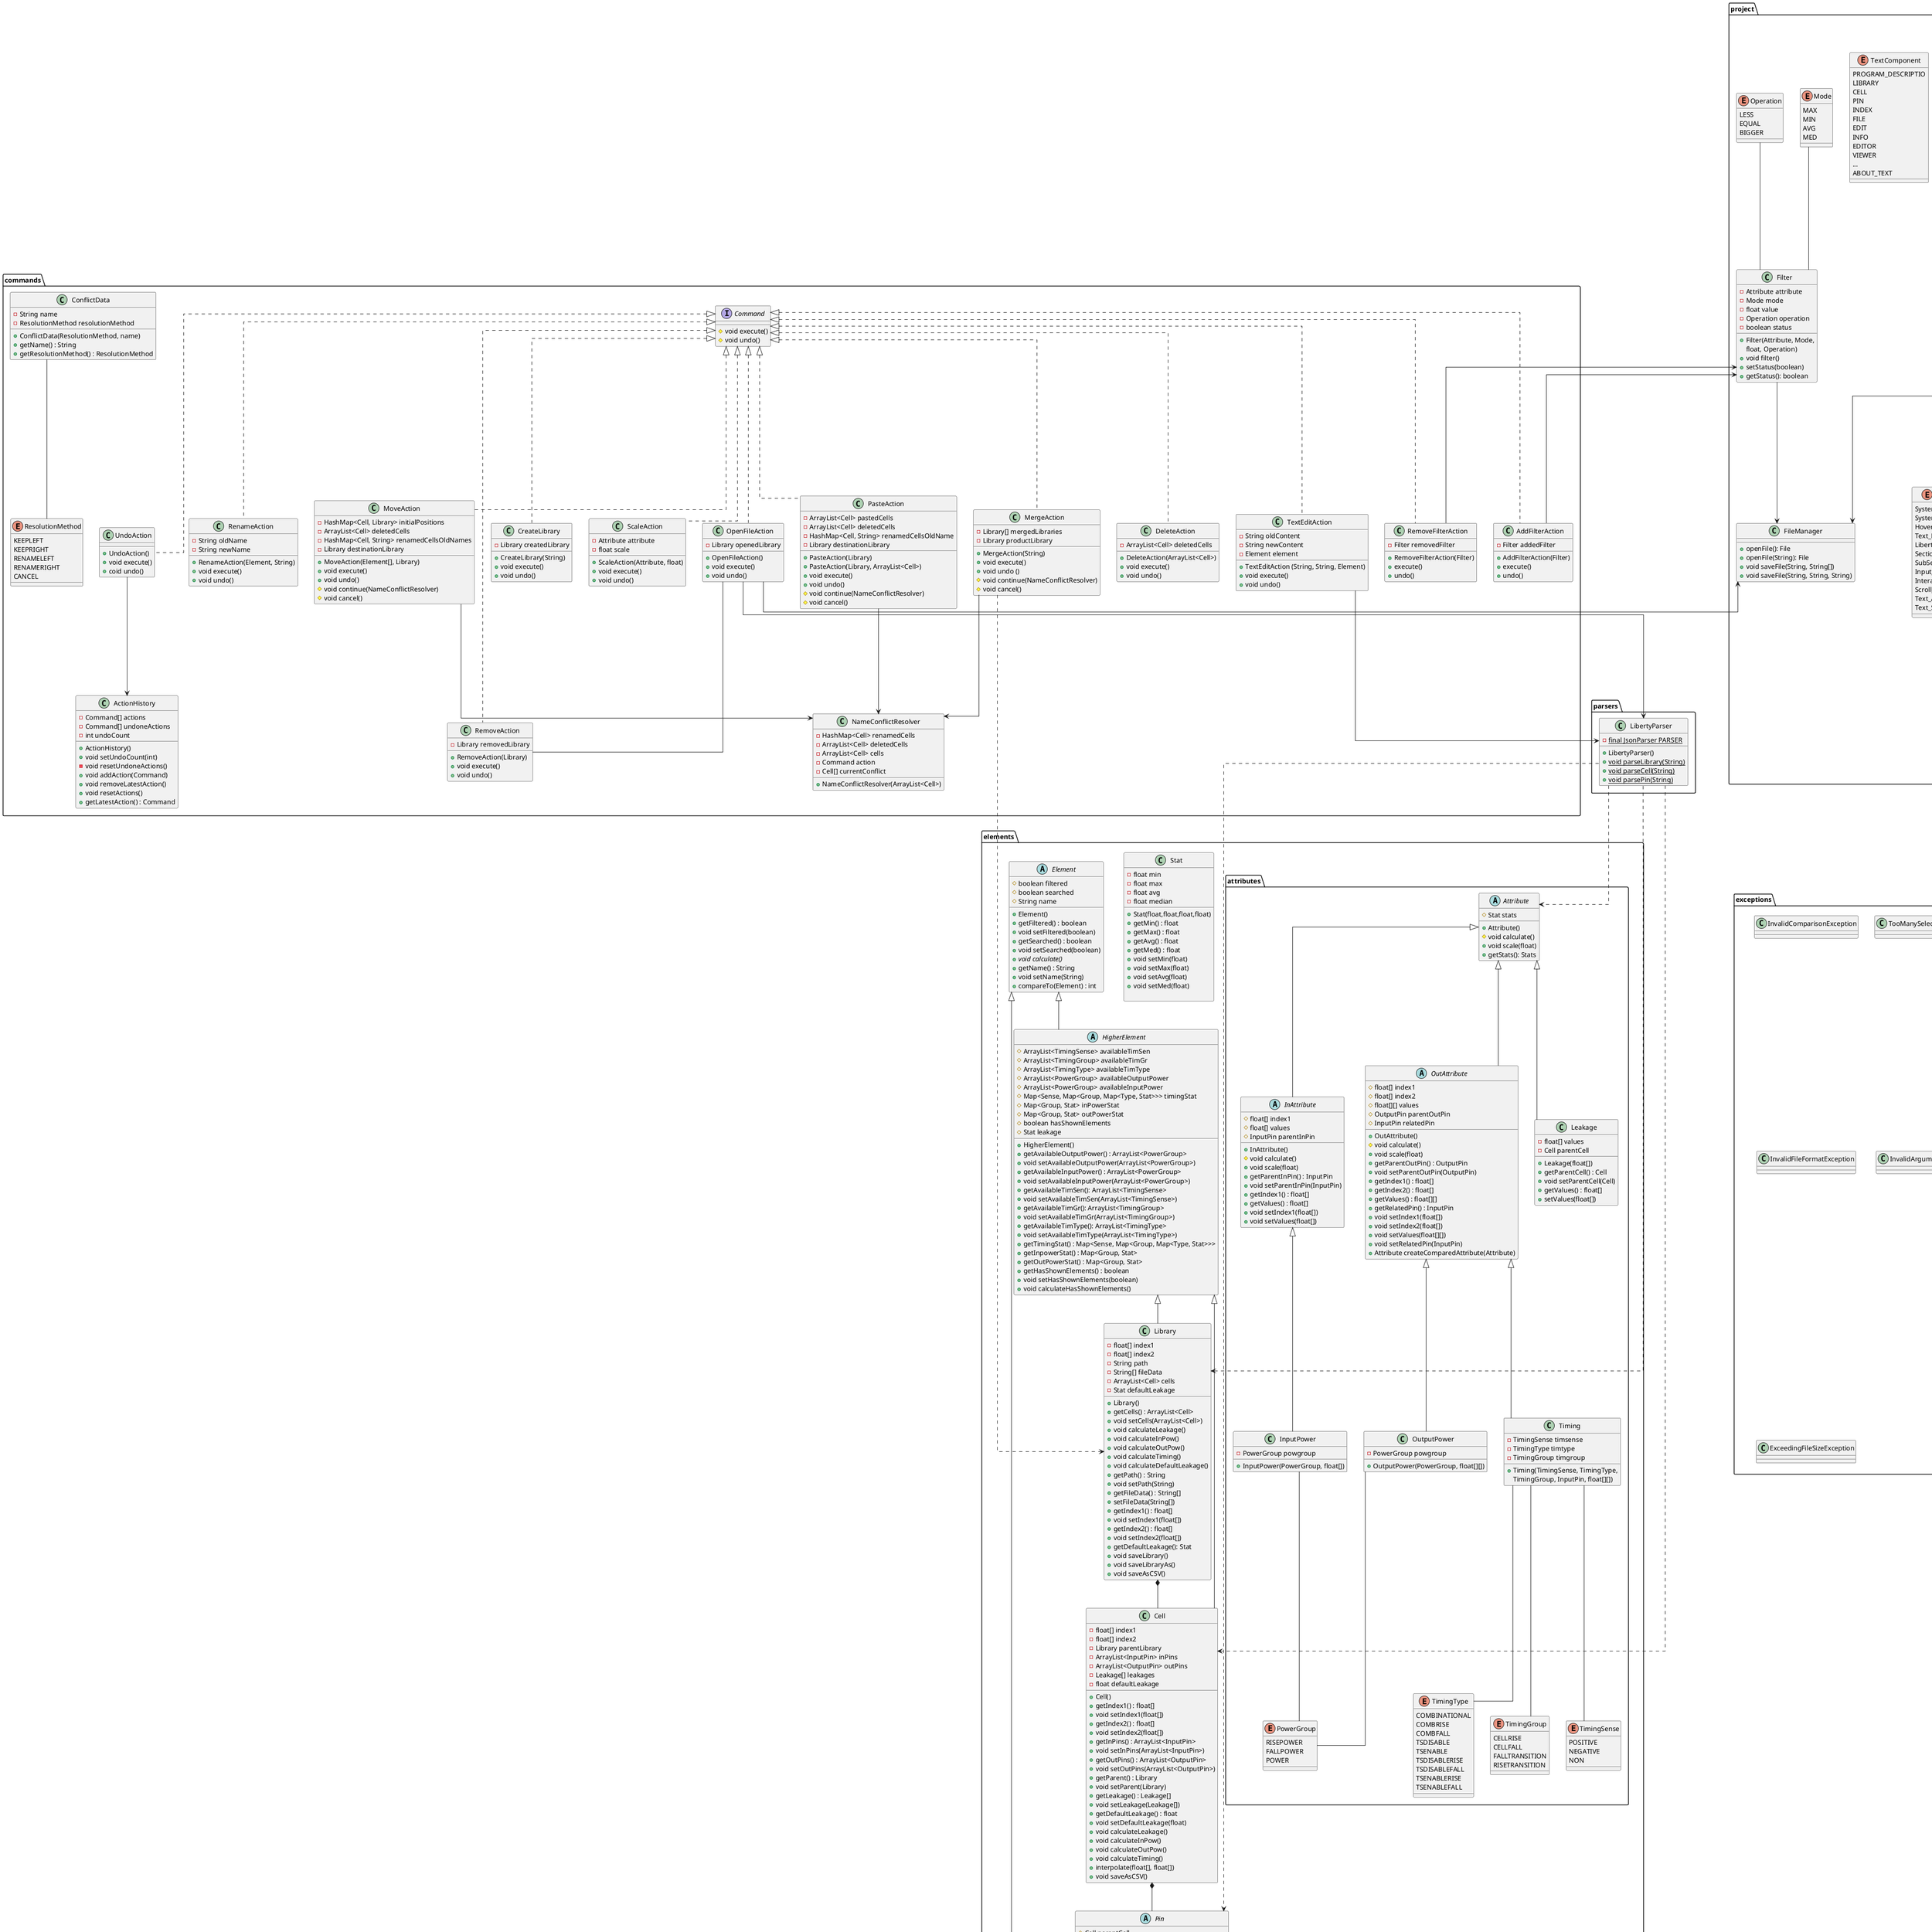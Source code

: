 @startuml Hallo
skinparam linetype ortho
!startsub DIAGRAM

/' package panelData{
    enum ElementType {
        LIBRARY
        CELL
        INPIN
        OUTPIN
    }
    enum AttributeType{
        OUTPOWER
        INPOWER
        DEFLEAKAGE
        LEAKAGE
        TIMING
        AREA
        CAPACITANCE
    }
    abstract class Panel{
        ElementType elementType
        String panelName
    }
    class TextEditor extends Panel{
        - Element element
        - String Content
        - String greyedBeforeContent
        - String greyedAfterContent
        __
        + search(String) : int
        + switchToElementView()
        + updateData()
    }
    interface GraphicImp{
        AttributeType attribute
        PowerGroup powgroup
        TimingGroup timgroup
        TimingType timtype
        TimingSense timsense
        Mode mode
        __
        {abstract} getData()
    }
    interface CompareView{
        __
        {abstract} void selectElement(Element)
        {abstract} void deselectElement(Element)
    }
    class CompareLibraryView extends Panel implements GraphicImp, CompareView{
        Element[] openedLibraries
        Library[] selectedLibraries
        __
        + void getData()
        + void selectElement(Element)
        + void deselectElement(Element)
    }
    class CompareCellPinView extends Panel implements GraphicImp, CompareView{
        Cell[] openedCells
        Element[] selectedElements
        __
        + void getData()
        + void selectElement(Element)
        + void deselectElement(Element)
    }
    class ElementView extends Panel implements GraphicImp{
        Element element
        __
        + void switchToTextEditor()
        + getData()
    }
}'/

package elements{
    class Stat {
        -float min 
        -float max
        -float avg
        -float median
        __
        + Stat(float,float,float,float)
        + getMin() : float
        + getMax() : float
        + getAvg() : float
        + getMed() : float
        + void setMin(float)
        + void setMax(float)
        + void setAvg(float)
        + void setMed(float)

    }
    package attributes {
        abstract class Attribute{ 
            # Stat stats
            __
            + Attribute()
            # void calculate()
            + void scale(float)
            + getStats(): Stats
        }
        abstract class InAttribute extends Attribute{ 
            # float[] index1
            # float[] values
            # InputPin parentInPin
            __
            + InAttribute()
            # void calculate()
            + void scale(float)
            + getParentInPin() : InputPin
            + void setParentInPin(InputPin)
            + getIndex1() : float[]
            + getValues() : float[]
            + void setIndex1(float[])
            + void setValues(float[])
        }
        abstract class OutAttribute extends Attribute{ 
            # float[] index1 
            # float[] index2
            # float[][] values
            # OutputPin parentOutPin
            # InputPin relatedPin
            __
            + OutAttribute()
            # void calculate()
            + void scale(float)
            + getParentOutPin() : OutputPin
            + void setParentOutPin(OutputPin)
            + getIndex1() : float[]
            + getIndex2() : float[]
            + getValues() : float[][]
            + getRelatedPin() : InputPin
            + void setIndex1(float[])
            + void setIndex2(float[])
            + void setValues(float[][])
            + void setRelatedPin(InputPin)
            + Attribute createComparedAttribute(Attribute)
        }
        enum TimingSense {
        POSITIVE
        NEGATIVE
        NON
        }
        enum TimingType {
        COMBINATIONAL
        COMBRISE
        COMBFALL
        TSDISABLE
        TSENABLE
        TSDISABLERISE
        TSDISABLEFALL
        TSENABLERISE
        TSENABLEFALL
        }
        enum TimingGroup {
        CELLRISE
        CELLFALL
        FALLTRANSITION
        RISETRANSITION
        }
        enum PowerGroup {
        RISEPOWER
        FALLPOWER
        POWER
        }
        class Timing extends OutAttribute {
            -TimingSense timsense
            -TimingType timtype
            -TimingGroup timgroup
            __
            + Timing(TimingSense, TimingType,
            TimingGroup, InputPin, float[][])
        }
        class InputPower extends InAttribute {
            -PowerGroup powgroup
            __
            + InputPower(PowerGroup, float[])
        }
        class OutputPower extends OutAttribute {
            -PowerGroup powgroup 
            __
            + OutputPower(PowerGroup, float[][])
        }
        class Leakage extends Attribute {
            - float[] values
            - Cell parentCell
            __
            + Leakage(float[])
            + getParentCell() : Cell
            + void setParentCell(Cell)
            + getValues() : float[]
            + setValues(float[])
        }
    }
    abstract class Element{
        # boolean filtered
        # boolean searched
        # String name
        __
        + Element()
        + getFiltered() : boolean
        + void setFiltered(boolean)
        + getSearched() : boolean
        + void setSearched(boolean)
        + {abstract} void calculate()
        + getName() : String
        + void setName(String)
        + compareTo(Element) : int
    }
    abstract class HigherElement extends Element{
        # ArrayList<TimingSense> availableTimSen
        # ArrayList<TimingGroup> availableTimGr
        # ArrayList<TimingType> availableTimType
        # ArrayList<PowerGroup> availableOutputPower
        # ArrayList<PowerGroup> availableInputPower
        # Map<Sense, Map<Group, Map<Type, Stat>>> timingStat
        # Map<Group, Stat> inPowerStat
        # Map<Group, Stat> outPowerStat
        # boolean hasShownElements
        # Stat leakage
        __
        + HigherElement()
        + getAvailableOutputPower() : ArrayList<PowerGroup>
        + void setAvailableOutputPower(ArrayList<PowerGroup>)
        + getAvailableInputPower() : ArrayList<PowerGroup>
        + void setAvailableInputPower(ArrayList<PowerGroup>)
        + getAvailableTimSen(): ArrayList<TimingSense>
        + void setAvailableTimSen(ArrayList<TimingSense>)
        + getAvailableTimGr(): ArrayList<TimingGroup>
        + void setAvailableTimGr(ArrayList<TimingGroup>)
        + getAvailableTimType(): ArrayList<TimingType>
        + void setAvailableTimType(ArrayList<TimingType>)
        + getTimingStat() : Map<Sense, Map<Group, Map<Type, Stat>>>
        + getInpowerStat() : Map<Group, Stat>
        + getOutPowerStat() : Map<Group, Stat>
        + getHasShownElements() : boolean
        + void setHasShownElements(boolean)
        + void calculateHasShownElements()
    }
    class Library extends HigherElement{
        - float[] index1
        - float[] index2
        - String path
        - String[] fileData
        - ArrayList<Cell> cells
        - Stat defaultLeakage
        __
        + Library()
        + getCells() : ArrayList<Cell>
        + void setCells(ArrayList<Cell>)
        + void calculateLeakage()
        + void calculateInPow()
        + void calculateOutPow()
        + void calculateTiming()
        + void calculateDefaultLeakage()
        + getPath() : String
        + void setPath(String)
        + getFileData() : String[]
        + setFileData(String[])
        + getIndex1() : float[]
        + void setIndex1(float[])
        + getIndex2() : float[]
        + void setIndex2(float[])
        + getDefaultLeakage(): Stat
        + void saveLibrary()
        + void saveLibraryAs()
        + void saveAsCSV()
    }
    class Cell extends HigherElement{
        - float[] index1
        - float[] index2
        - Library parentLibrary
        - ArrayList<InputPin> inPins
        - ArrayList<OutputPin> outPins
        - Leakage[] leakages
        - float defaultLeakage
        __
        + Cell()
        + getIndex1() : float[]
        + void setIndex1(float[])
        + getIndex2() : float[]
        + void setIndex2(float[])
        + getInPins() : ArrayList<InputPin>
        + void setInPins(ArrayList<InputPin>)
        + getOutPins() : ArrayList<OutputPin>
        + void setOutPins(ArrayList<OutputPin>)
        + getParent() : Library
        + void setParent(Library)
        + getLeakage() : Leakage[]
        + void setLeakage(Leakage[])
        + getDefaultLeakage() : float
        + void setDefaultLeakage(float)
        + void calculateLeakage()
        + void calculateInPow()
        + void calculateOutPow()
        + void calculateTiming()
        + interpolate(float[], float[])
        + void saveAsCSV()
    }
    abstract class Pin extends Element{
        # Cell parentCell
        # float capacitance
        # ArrayList<PowerGroup> availablePower
        __
        + Pin()
        + getParent() : Cell
        + void setParent(Cell)
        + getAvailablePower() : ArrayList<PowerGroup>
        + setAvailablePower() : ArrayList<PowerGroup>
        + interpolate(float[], float[])
    }
    class InputPin{
        - ArrayList<InputPower> inputPowers
        __
        + InputPin()
        + void calculatePower()
        + getInputPowers(): ArrayList<InputPower>
        + void setInputPowers(ArrayList<InputPower>)
    }
    class OutputPin{
        - ArrayList<TimingSense> availableTimSen
        - ArrayList<TimingGroup> availableTimGr
        - ArrayList<TimingType> availableTimType
        - ArrayList<OutputPower> outputPowers
        - ArrayList<Timing> timings
        - String outPutFunction
        + void saveAsCSV()
        __
        + OutputPin()
        + getTimings(): ArrayList<Timing>
        + void setTimings(ArrayList<Timing>)
        + getOutputPowers(): ArrayList<OutputPower>
        + void setOutputPowers(ArrayList<OutputPower>)
        + getAvailableTimSen(): ArrayList<TimingSense>
        + setAvailableTimSen(ArrayList<TimingSense>)
        + getAvailableTimGr(): ArrayList<TimingGroup>
        + setAvailableTimGr(ArrayList<TimingGroup>)
        + getAvailableTimType(): ArrayList<TimingType>
        + setAvailableTimType(ArrayList<TimingType>)
        + getOutputFunction(): String
        + void setOutputFunction(String)
        + void calculatePower()
        + void calculateTiming()
        + void saveAsCSV()
    }
}


package exceptions{
    class InvalidComparisonException
    class InvalidFileFormatException
    class ExceedingFileSizeException
    class TooManySelectedException
    class TooManyPanelsOpenedException
    class InvalidArgumentException
    class InvalidNameException
}
package commands{
    interface Command{
        __
        # void execute()
        # void undo()
    }
    class ActionHistory{
        - Command[] actions
        - Command[] undoneActions
        - int undoCount
        __
        + ActionHistory()
        + void setUndoCount(int)
        - void resetUndoneActions()
        + void addAction(Command)
        + void removeLatestAction()
        + void resetActions()
        + getLatestAction() : Command
    }
    class CreateLibrary implements Command{
        - Library createdLibrary
        __
        + CreateLibrary(String)
        + void execute()
        + void undo()
    }
    class ScaleAction implements Command{
        - Attribute attribute
        - float scale
        __
        + ScaleAction(Attribute, float)
        + void execute()
        + void undo()
    }
    
    class RemoveFilterAction implements Command{
        - Filter removedFilter
        __
        + RemoveFilterAction(Filter)
        + execute()
        + undo()
    }
    class AddFilterAction implements Command{
        - Filter addedFilter
        __
        + AddFilterAction(Filter)
        + execute()
        + undo()
    }
    class TextEditAction implements Command{
        - String oldContent
        - String newContent
        - Element element
        __
        + TextEditAction (String, String, Element)
        + void execute()
        + void undo()
    }
    class UndoAction implements Command{
        __
        + UndoAction()
        + void execute()
        + coid undo()
    }
    class MergeAction implements Command{
        - Library[] mergedLibraries
        - Library productLibrary
        __
        + MergeAction(String)
        + void execute()
        + void undo ()
        # void continue(NameConflictResolver)
        # void cancel()
    }
    class DeleteAction implements Command{
        - ArrayList<Cell> deletedCells
        __
        + DeleteAction(ArrayList<Cell>)
        + void execute()
        + void undo()
    }
    class RemoveAction implements Command{
        - Library removedLibrary
        __
        + RemoveAction(Library)
        + void execute()
        + void undo()
    }
    class PasteAction implements Command{
        - ArrayList<Cell> pastedCells
        - ArrayList<Cell> deletedCells
        - HashMap<Cell, String> renamedCellsOldName
        - Library destinationLibrary
        __
        + PasteAction(Library)
        + PasteAction(Library, ArrayList<Cell>)
        + void execute()
        + void undo()
        # void continue(NameConflictResolver)
        # void cancel()
    }
    class MoveAction implements Command{
        - HashMap<Cell, Library> initialPositions
        - ArrayList<Cell> deletedCells
        - HashMap<Cell, String> renamedCellsOldNames
        - Library destinationLibrary
        __
        + MoveAction(Element[], Library)
        + void execute()
        + void undo()
        # void continue(NameConflictResolver)
        # void cancel()
    }
    class RenameAction implements Command{
        - String oldName
        - String newName
        __
        + RenameAction(Element, String)
        + void execute()
        + void undo()
    }
    class OpenFileAction implements Command {
        - Library openedLibrary
        __
        + OpenFileAction()
        + void execute()
        + void undo()
    }
    class NameConflictResolver{
        - HashMap<Cell> renamedCells
        - ArrayList<Cell> deletedCells
        - ArrayList<Cell> cells
        - Command action
        - Cell[] currentConflict
        __
        + NameConflictResolver(ArrayList<Cell>)
    }
    class ConflictData{
        - String name
        - ResolutionMethod resolutionMethod
        __
        + ConflictData(ResolutionMethod, name)
        + getName() : String
        + getResolutionMethod() : ResolutionMethod
    }
    enum ResolutionMethod{
        KEEPLEFT
        KEEPRIGHT
        RENAMELEFT
        RENAMERIGHT
        CANCEL
    }
    ConflictData -- ResolutionMethod
    MoveAction --> NameConflictResolver
    PasteAction --> NameConflictResolver
    MergeAction --> NameConflictResolver
    OpenFileAction -- RemoveAction
    /'class SelectStatAction implements Command{
        __
        + SelectStatAction(String)
        + void execute()
        + void undo()
    }
    class SelectDropdownAction implements Command {
        + SelectDropdownAction(String)
        + void execute()
        + void undo()
    }
    class SelectCompareAction implements Command {
        + SelectCompareAction(Element)
        + void execute()
        + void undo()
    }
    '/
}


package parsers { 
    class LibertyParser {
    - {static} final JsonParser PARSER
    __
    + LibertyParser()
    + {static} void parseLibrary(String)
    + {static} void parseCell(String)
    + {static} void parsePin(String)
    }
}
package compilers {
    interface Compiler{
    __
    + {Static} compile(Pin): String
    + {Static} compile(Cell): String
    + {Static} compile(Library): String
    }
    class CSVCompiler implements Compiler{
    __
    + CSVCompiler()
    + {Static} compile(Pin): String
    + {Static} compile(Cell): String
    + {Static} compile(Library): String
    }
    class LibertyCompiler implements Compiler{
    + LibertyCompiler()
    + {Static} compile(Pin): String
    + {Static} compile(Cell): String
    + {Static} compile(Library): String
    }
}

package project {
    class Model {
        - {static} Model instance = new Model()
        - Project currentProject
        - Settings currentSettings
        - Shortcuts currentShortcuts
        __
        - Model()
        + {static} Model getInstance()
        + Project getCurrentProject()
        + void loadProject()
        + void saveProject()
        + Settings getCurrentSettings()
        + void saveSettings()
        + void resetSettings()
        + Shortcuts getCurrentShortcuts()
        + void saveShortcuts()
        + void resetShorcuts()
        + notify()
    }
    class Project {
    - ArrayList<Library> libraries
    - HashSet<Element> selectedElements
    - HashSet<Element> copiedElements
    - HashSet<Element> openedInTextElements
    - ArrayList<Filter> filters
    __
    + Project()
    + notify()
    + getLibraries() : ArrayList<Library>
    + getSelectedElements(): HashSet<Element>
    + getCopiedElements(): HashSet<Element>
    + getOpenedInTextElements(): HashSet<Element>
    + getFilters(): ArrayList<Filter>
    + void setLibraries(ArrayList<Library>)
    + void setSelectedElements(HashSet<Element>) 
    + void setOpenedInTextElements(HashSet<Element>)
    + void copySelected(Element) 
    + void setFilters(ArrayList<Filter>)
    + void saveDefaultFilters()
    + void loadDefaultFilters()
    }
    class FileManager{
        __
        + openFile(): File
        + openFile(String): File
        + void saveFile(String, String[])
        + void saveFile(String, String, String)
    }
    class Interpolator{
        __
        + Interpolator()
        + {static} float[] interpolate(float[], float[], float[])
        + {static} float[][] bicubicInterpolate(float[], float[], float[][], float[], float[])
    }
enum LanguageEnum{
        ENGLISH
        DEUTSCH
        TURK
        SHQIP
        FRANCAIS
    }
    enum ColorThemeEnum{
        Theme1
        Theme2
        Theme3
        ANDSOON
    }
    class Settings{
        - Language currentLanguage
        - ColorTheme colorTheme
        - String fontType
        - int fontSize
        - int barCount
        - int undoCount
        - boolean editorOpenedFirst
        __
        + Settings()
        + void setLanguage(LanguageEnum)
        + void setColorTheme(ColorThemeEnum)
        + void setFontType(String)
        + void setFontSize(int)
        + void setBarCount(int)
        + void setUndoCount(int)
        + void setEditorOpenedFirst(boolean)
        + getLanguage() : LanguageEnum
        + getColorTheme() : ColorThemeEnum
        + getFontType() : String
        + getFontSize() : int
        + getBarCount() : int
        + getUndoCount() : int
        + getEditorOpenedFirst(): boolean
        - void notify()
    }
    LanguageEnum -- Settings
    ColorThemeEnum -- Settings
    class ColorTheme{
        - HashMap<ColorEnum, colors>
        __
        + ColorTheme()
        + getColor(ColorEnum): int[]
    }
    enum ColorEnum{
        System_BG
        System_Shade
        Hover_Highlight
        Text_Default
        Liberty_Window_BG
        Section
        SubSection
        Input_Field_BG
        Interactable_BG
        Scroll_Bar_Handle
        Text_Active
        Text_Selected
    }
    ColorEnum -- ColorTheme
    class Language{
        - HashMap<TextComponent, String>
        __
        + getTextComponent(TextComponent)
    }
    enum TextComponent{
        PROGRAM_DESCRIPTIO
        LIBRARY
        CELL
        PIN
        INDEX
        FILE
        EDIT
        INFO
        EDITOR
        VIEWER
        ...
        ABOUT_TEXT
    }
    Settings *-- ColorTheme
    Settings *-- Language
    class Shortcuts{
    - HashMap<char, Event> commands
    __
    + void setKey(char, Event)
    + void removeKey(char)
    + ArrayList<char> getKeys()
    + Event getAction(char)
    }
    enum Operation{
        LESS
        EQUAL
        BIGGER
    }
    enum Mode{
        MAX
        MIN
        AVG
        MED
    }
    class Filter{
        - Attribute attribute
        - Mode mode
        - float value
        - Operation operation
        - boolean status
        __
        + Filter(Attribute, Mode, 
        float, Operation)
        + void filter()
        + setStatus(boolean)
        + getStatus(): boolean
    }
}
Project --> Compiler
Project --> CSVCompiler
Model --> Settings
Model --> Shortcuts
Model --> FileManager
Filter --> FileManager
MergeAction ..> Library
Project --* Model
TextEditAction --> LibertyParser
LibertyParser ..> Library
LibertyParser ..> Cell
LibertyParser ..> Pin
/'SelectDropdownAction --> Attribute
SelectStatAction --> Attribute '/
OpenFileAction --> FileManager
OpenFileAction --> LibertyParser
UndoAction --> ActionHistory
Filter <-- AddFilterAction
Filter <-- RemoveFilterAction
Pin <|-- InputPin
Pin <|-- OutputPin
Operation -- Filter
Mode -- Filter
TimingSense -- Timing
TimingType -- Timing
TimingGroup -- Timing
PowerGroup -- OutputPower
PowerGroup -- InputPower
Library *-- Cell
Cell *-- Pin
Project --> LibertyCompiler
LibertyParser ..> Attribute
!endsub

/' project -[hidden]> compiler
compiler -[hidden]-> parser
parser -[hidden]> element
project-[hidden]> commands '/
OutputPower -[hidden]> InputPower
InputPower -[hidden]-> PowerGroup
Timing -[hidden]-> TimingType
Timing -[hidden]-> TimingSense
Timing -[hidden]-> TimingGroup
elements -[hidden]> exceptions
InvalidComparisonException -[hidden]-> InvalidFileFormatException
InvalidFileFormatException -[hidden]-> ExceedingFileSizeException




@enduml
